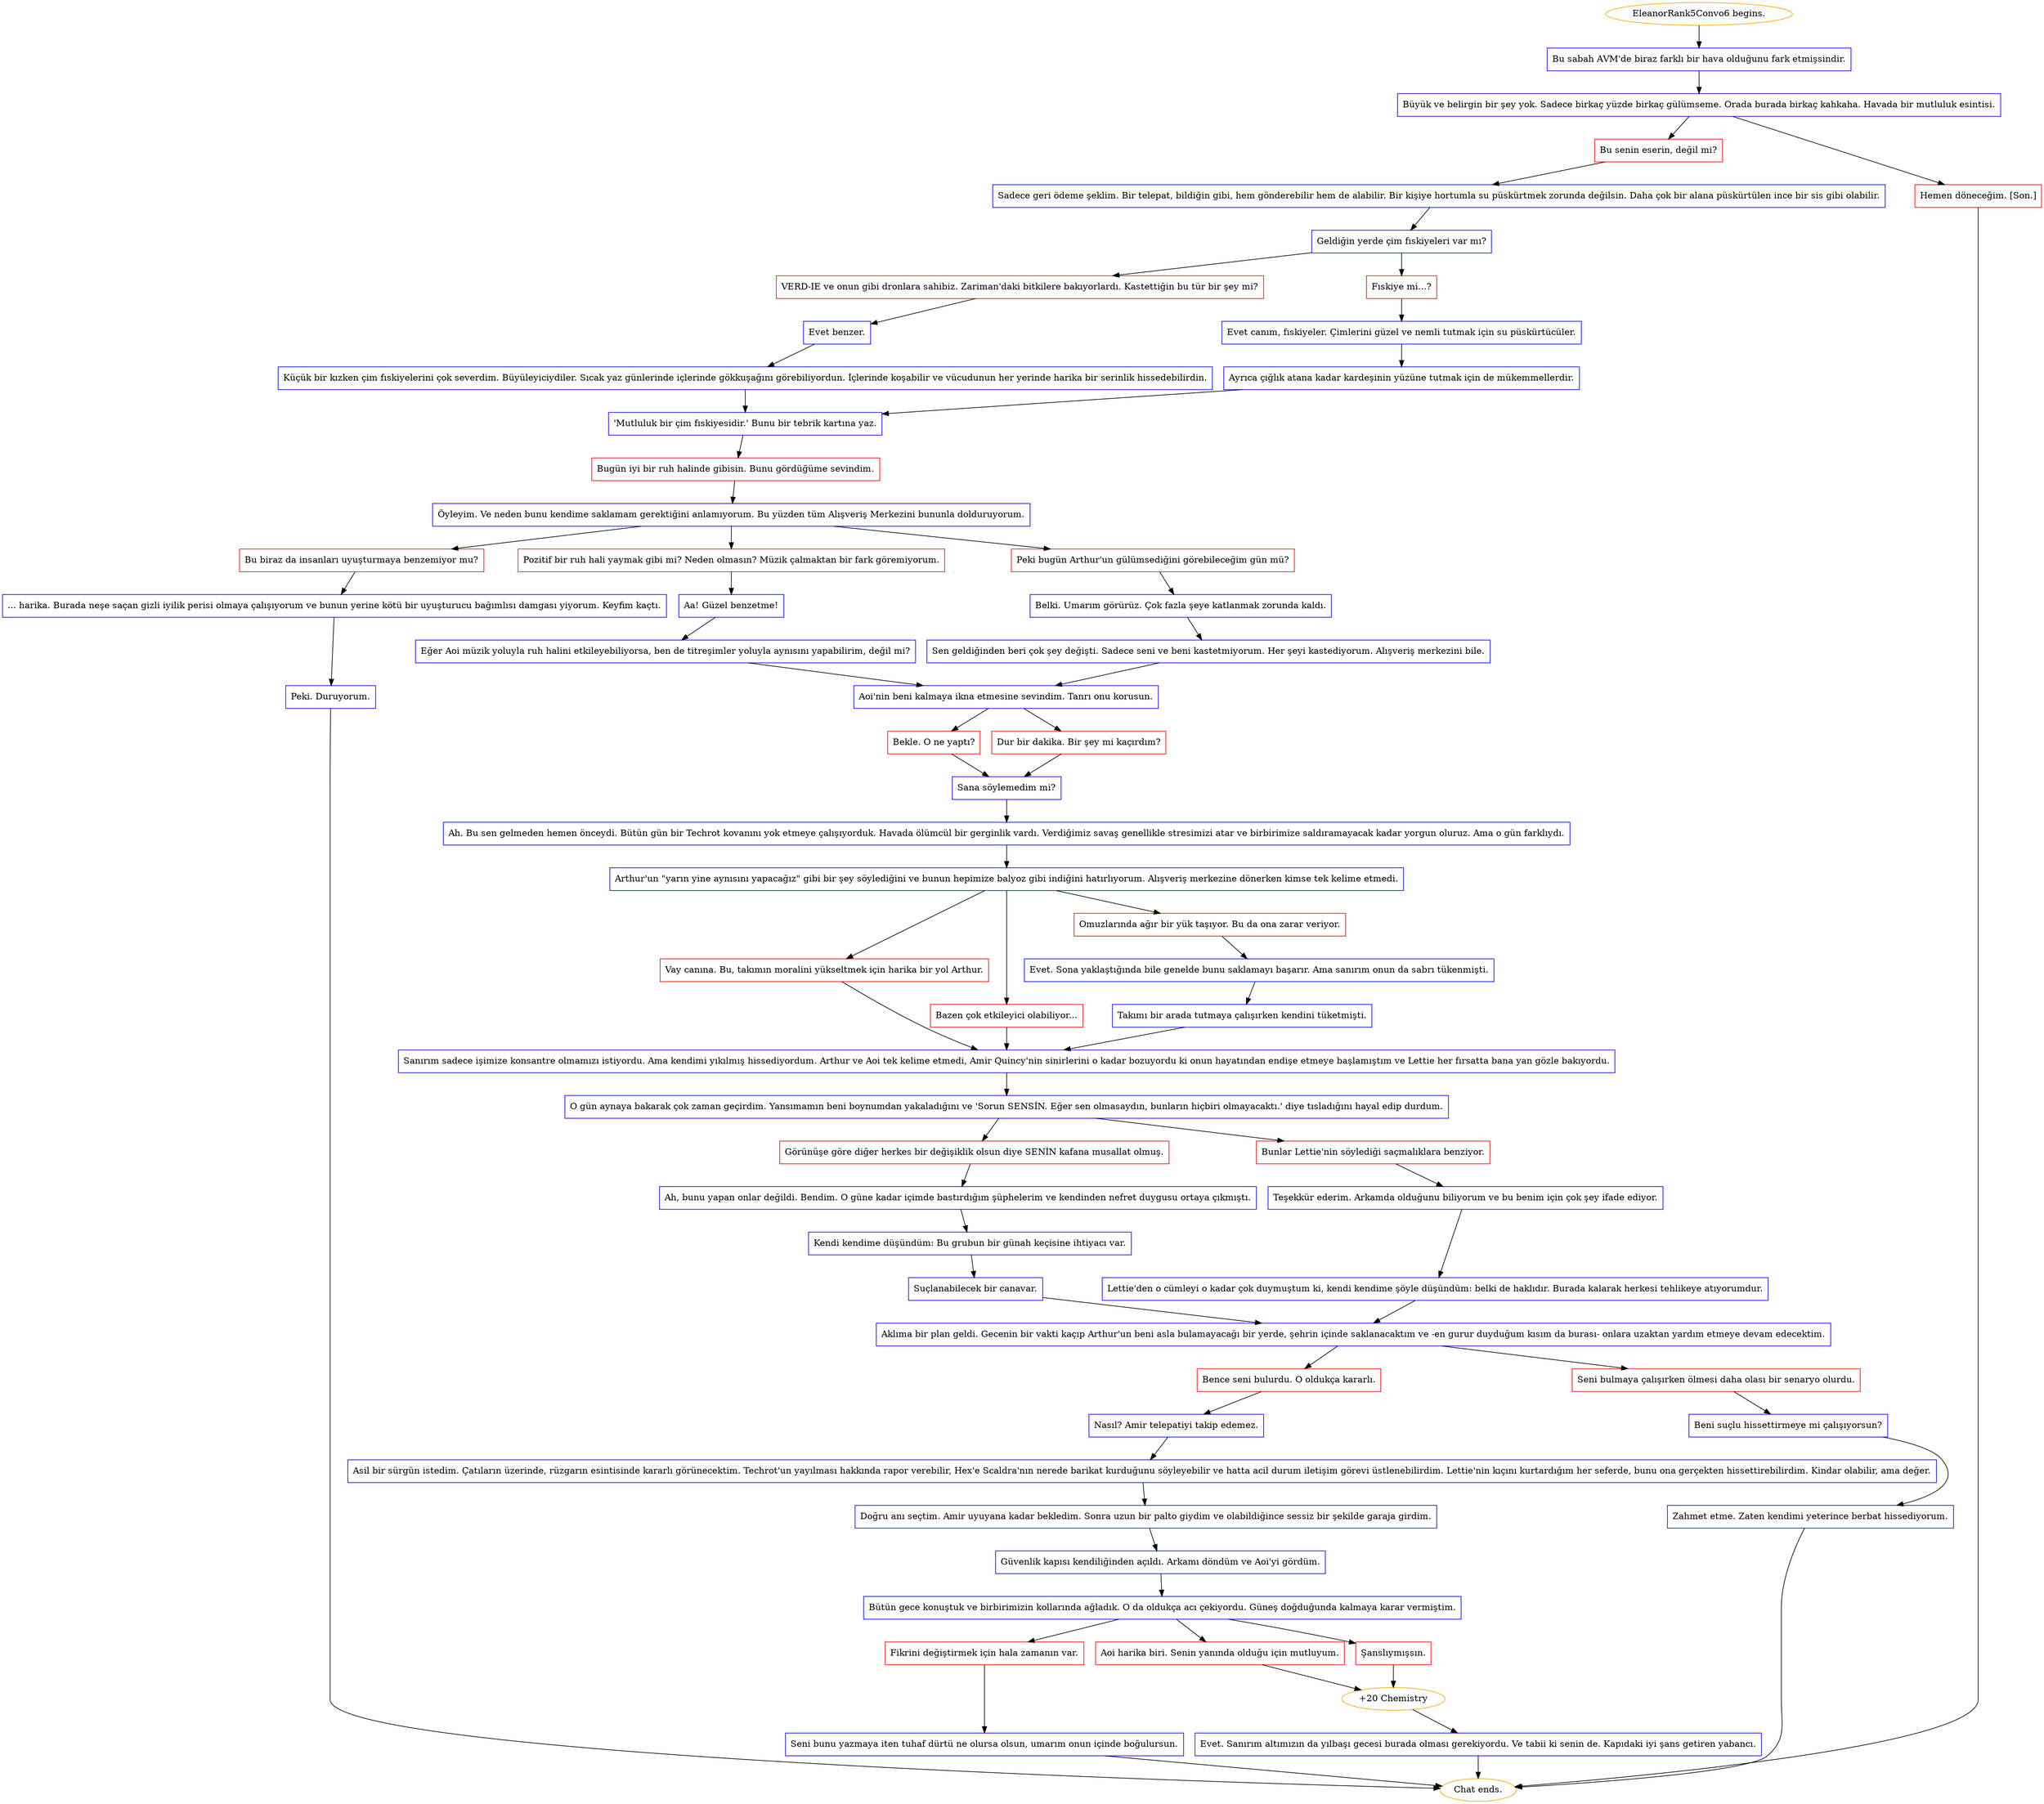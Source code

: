 digraph {
	"EleanorRank5Convo6 begins." [color=orange];
		"EleanorRank5Convo6 begins." -> j51172622;
	j51172622 [label="Bu sabah AVM'de biraz farklı bir hava olduğunu fark etmişsindir.",shape=box,color=blue];
		j51172622 -> j4278161556;
	j4278161556 [label="Büyük ve belirgin bir şey yok. Sadece birkaç yüzde birkaç gülümseme. Orada burada birkaç kahkaha. Havada bir mutluluk esintisi.",shape=box,color=blue];
		j4278161556 -> j1279110035;
		j4278161556 -> j2031663198;
	j1279110035 [label="Bu senin eserin, değil mi?",shape=box,color=red];
		j1279110035 -> j369291844;
	j2031663198 [label="Hemen döneceğim. [Son.]",shape=box,color=red];
		j2031663198 -> "Chat ends.";
	j369291844 [label="Sadece geri ödeme şeklim. Bir telepat, bildiğin gibi, hem gönderebilir hem de alabilir. Bir kişiye hortumla su püskürtmek zorunda değilsin. Daha çok bir alana püskürtülen ince bir sis gibi olabilir.",shape=box,color=blue];
		j369291844 -> j386101070;
	"Chat ends." [color=orange];
	j386101070 [label="Geldiğin yerde çim fıskiyeleri var mı?",shape=box,color=blue];
		j386101070 -> j2472514892;
		j386101070 -> j2875359641;
	j2472514892 [label="VERD-IE ve onun gibi dronlara sahibiz. Zariman'daki bitkilere bakıyorlardı. Kastettiğin bu tür bir şey mi?",shape=box,color=red];
		j2472514892 -> j3458113393;
	j2875359641 [label="Fıskiye mi...?",shape=box,color=red];
		j2875359641 -> j1282091863;
	j3458113393 [label="Evet benzer.",shape=box,color=blue];
		j3458113393 -> j267116198;
	j1282091863 [label="Evet canım, fıskiyeler. Çimlerini güzel ve nemli tutmak için su püskürtücüler.",shape=box,color=blue];
		j1282091863 -> j3250582794;
	j267116198 [label="Küçük bir kızken çim fıskiyelerini çok severdim. Büyüleyiciydiler. Sıcak yaz günlerinde içlerinde gökkuşağını görebiliyordun. İçlerinde koşabilir ve vücudunun her yerinde harika bir serinlik hissedebilirdin.",shape=box,color=blue];
		j267116198 -> j4051899352;
	j3250582794 [label="Ayrıca çığlık atana kadar kardeşinin yüzüne tutmak için de mükemmellerdir.",shape=box,color=blue];
		j3250582794 -> j4051899352;
	j4051899352 [label="'Mutluluk bir çim fıskiyesidir.' Bunu bir tebrik kartına yaz.",shape=box,color=blue];
		j4051899352 -> j560488409;
	j560488409 [label="Bugün iyi bir ruh halinde gibisin. Bunu gördüğüme sevindim.",shape=box,color=red];
		j560488409 -> j60014080;
	j60014080 [label="Öyleyim. Ve neden bunu kendime saklamam gerektiğini anlamıyorum. Bu yüzden tüm Alışveriş Merkezini bununla dolduruyorum.",shape=box,color=blue];
		j60014080 -> j4056500053;
		j60014080 -> j1581031652;
		j60014080 -> j3458820859;
	j4056500053 [label="Bu biraz da insanları uyuşturmaya benzemiyor mu?",shape=box,color=red];
		j4056500053 -> j3195152638;
	j1581031652 [label="Pozitif bir ruh hali yaymak gibi mi? Neden olmasın? Müzik çalmaktan bir fark göremiyorum.",shape=box,color=red];
		j1581031652 -> j1250211475;
	j3458820859 [label="Peki bugün Arthur'un gülümsediğini görebileceğim gün mü?",shape=box,color=red];
		j3458820859 -> j3404063662;
	j3195152638 [label="... harika. Burada neşe saçan gizli iyilik perisi olmaya çalışıyorum ve bunun yerine kötü bir uyuşturucu bağımlısı damgası yiyorum. Keyfim kaçtı.",shape=box,color=blue];
		j3195152638 -> j1860732852;
	j1250211475 [label="Aa! Güzel benzetme!",shape=box,color=blue];
		j1250211475 -> j2232307637;
	j3404063662 [label="Belki. Umarım görürüz. Çok fazla şeye katlanmak zorunda kaldı.",shape=box,color=blue];
		j3404063662 -> j1450549032;
	j1860732852 [label="Peki. Duruyorum.",shape=box,color=blue];
		j1860732852 -> "Chat ends.";
	j2232307637 [label="Eğer Aoi müzik yoluyla ruh halini etkileyebiliyorsa, ben de titreşimler yoluyla aynısını yapabilirim, değil mi?",shape=box,color=blue];
		j2232307637 -> j2581531284;
	j1450549032 [label="Sen geldiğinden beri çok şey değişti. Sadece seni ve beni kastetmiyorum. Her şeyi kastediyorum. Alışveriş merkezini bile.",shape=box,color=blue];
		j1450549032 -> j2581531284;
	j2581531284 [label="Aoi'nin beni kalmaya ikna etmesine sevindim. Tanrı onu korusun.",shape=box,color=blue];
		j2581531284 -> j1854000037;
		j2581531284 -> j2910954185;
	j1854000037 [label="Bekle. O ne yaptı?",shape=box,color=red];
		j1854000037 -> j3026797111;
	j2910954185 [label="Dur bir dakika. Bir şey mi kaçırdım?",shape=box,color=red];
		j2910954185 -> j3026797111;
	j3026797111 [label="Sana söylemedim mi?",shape=box,color=blue];
		j3026797111 -> j2265654000;
	j2265654000 [label="Ah. Bu sen gelmeden hemen önceydi. Bütün gün bir Techrot kovanını yok etmeye çalışıyorduk. Havada ölümcül bir gerginlik vardı. Verdiğimiz savaş genellikle stresimizi atar ve birbirimize saldıramayacak kadar yorgun oluruz. Ama o gün farklıydı.",shape=box,color=blue];
		j2265654000 -> j259356367;
	j259356367 [label="Arthur'un \"yarın yine aynısını yapacağız\" gibi bir şey söylediğini ve bunun hepimize balyoz gibi indiğini hatırlıyorum. Alışveriş merkezine dönerken kimse tek kelime etmedi.",shape=box,color=blue];
		j259356367 -> j2843493697;
		j259356367 -> j2860298249;
		j259356367 -> j1824267506;
	j2843493697 [label="Vay canına. Bu, takımın moralini yükseltmek için harika bir yol Arthur.",shape=box,color=red];
		j2843493697 -> j3231712386;
	j2860298249 [label="Bazen çok etkileyici olabiliyor...",shape=box,color=red];
		j2860298249 -> j3231712386;
	j1824267506 [label="Omuzlarında ağır bir yük taşıyor. Bu da ona zarar veriyor.",shape=box,color=red];
		j1824267506 -> j2752881891;
	j3231712386 [label="Sanırım sadece işimize konsantre olmamızı istiyordu. Ama kendimi yıkılmış hissediyordum. Arthur ve Aoi tek kelime etmedi, Amir Quincy'nin sinirlerini o kadar bozuyordu ki onun hayatından endişe etmeye başlamıştım ve Lettie her fırsatta bana yan gözle bakıyordu.",shape=box,color=blue];
		j3231712386 -> j4194562807;
	j2752881891 [label="Evet. Sona yaklaştığında bile genelde bunu saklamayı başarır. Ama sanırım onun da sabrı tükenmişti.",shape=box,color=blue];
		j2752881891 -> j2367390953;
	j4194562807 [label="O gün aynaya bakarak çok zaman geçirdim. Yansımamın beni boynumdan yakaladığını ve 'Sorun SENSİN. Eğer sen olmasaydın, bunların hiçbiri olmayacaktı.' diye tısladığını hayal edip durdum.",shape=box,color=blue];
		j4194562807 -> j2154753381;
		j4194562807 -> j813673719;
	j2367390953 [label="Takımı bir arada tutmaya çalışırken kendini tüketmişti.",shape=box,color=blue];
		j2367390953 -> j3231712386;
	j2154753381 [label="Görünüşe göre diğer herkes bir değişiklik olsun diye SENİN kafana musallat olmuş.",shape=box,color=red];
		j2154753381 -> j447422724;
	j813673719 [label="Bunlar Lettie'nin söylediği saçmalıklara benziyor.",shape=box,color=red];
		j813673719 -> j382903344;
	j447422724 [label="Ah, bunu yapan onlar değildi. Bendim. O güne kadar içimde bastırdığım şüphelerim ve kendinden nefret duygusu ortaya çıkmıştı.",shape=box,color=blue];
		j447422724 -> j2796993791;
	j382903344 [label="Teşekkür ederim. Arkamda olduğunu biliyorum ve bu benim için çok şey ifade ediyor.",shape=box,color=blue];
		j382903344 -> j1799040697;
	j2796993791 [label="Kendi kendime düşündüm: Bu grubun bir günah keçisine ihtiyacı var.",shape=box,color=blue];
		j2796993791 -> j363883870;
	j1799040697 [label="Lettie'den o cümleyi o kadar çok duymuştum ki, kendi kendime şöyle düşündüm: belki de haklıdır. Burada kalarak herkesi tehlikeye atıyorumdur.",shape=box,color=blue];
		j1799040697 -> j2102458831;
	j363883870 [label="Suçlanabilecek bir canavar.",shape=box,color=blue];
		j363883870 -> j2102458831;
	j2102458831 [label="Aklıma bir plan geldi. Gecenin bir vakti kaçıp Arthur'un beni asla bulamayacağı bir yerde, şehrin içinde saklanacaktım ve -en gurur duyduğum kısım da burası- onlara uzaktan yardım etmeye devam edecektim.",shape=box,color=blue];
		j2102458831 -> j2456050543;
		j2102458831 -> j1974835907;
	j2456050543 [label="Bence seni bulurdu. O oldukça kararlı.",shape=box,color=red];
		j2456050543 -> j2492748572;
	j1974835907 [label="Seni bulmaya çalışırken ölmesi daha olası bir senaryo olurdu.",shape=box,color=red];
		j1974835907 -> j964923130;
	j2492748572 [label="Nasıl? Amir telepatiyi takip edemez.",shape=box,color=blue];
		j2492748572 -> j691392204;
	j964923130 [label="Beni suçlu hissettirmeye mi çalışıyorsun?",shape=box,color=blue];
		j964923130 -> j3735124397;
	j691392204 [label="Asil bir sürgün istedim. Çatıların üzerinde, rüzgarın esintisinde kararlı görünecektim. Techrot'un yayılması hakkında rapor verebilir, Hex'e Scaldra'nın nerede barikat kurduğunu söyleyebilir ve hatta acil durum iletişim görevi üstlenebilirdim. Lettie'nin kıçını kurtardığım her seferde, bunu ona gerçekten hissettirebilirdim. Kindar olabilir, ama değer.",shape=box,color=blue];
		j691392204 -> j3280198721;
	j3735124397 [label="Zahmet etme. Zaten kendimi yeterince berbat hissediyorum.",shape=box,color=blue];
		j3735124397 -> "Chat ends.";
	j3280198721 [label="Doğru anı seçtim. Amir uyuyana kadar bekledim. Sonra uzun bir palto giydim ve olabildiğince sessiz bir şekilde garaja girdim.",shape=box,color=blue];
		j3280198721 -> j3244063592;
	j3244063592 [label="Güvenlik kapısı kendiliğinden açıldı. Arkamı döndüm ve Aoi'yi gördüm.",shape=box,color=blue];
		j3244063592 -> j2897631407;
	j2897631407 [label="Bütün gece konuştuk ve birbirimizin kollarında ağladık. O da oldukça acı çekiyordu. Güneş doğduğunda kalmaya karar vermiştim.",shape=box,color=blue];
		j2897631407 -> j4028332059;
		j2897631407 -> j2222360831;
		j2897631407 -> j2149878520;
	j4028332059 [label="Fikrini değiştirmek için hala zamanın var.",shape=box,color=red];
		j4028332059 -> j3731648707;
	j2222360831 [label="Aoi harika biri. Senin yanında olduğu için mutluyum.",shape=box,color=red];
		j2222360831 -> j4286495420;
	j2149878520 [label="Şanslıymışsın.",shape=box,color=red];
		j2149878520 -> j4286495420;
	j3731648707 [label="Seni bunu yazmaya iten tuhaf dürtü ne olursa olsun, umarım onun içinde boğulursun.",shape=box,color=blue];
		j3731648707 -> "Chat ends.";
	j4286495420 [label="+20 Chemistry",color=orange];
		j4286495420 -> j3551274500;
	j3551274500 [label="Evet. Sanırım altımızın da yılbaşı gecesi burada olması gerekiyordu. Ve tabii ki senin de. Kapıdaki iyi şans getiren yabancı.",shape=box,color=blue];
		j3551274500 -> "Chat ends.";
}